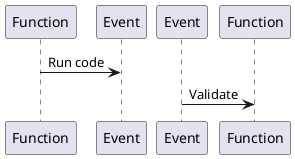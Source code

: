 @startuml basic

' !theme vibrant
' header 1.0 ver TODO
' footer Bridge %page%/%lastpage%

' title Issue

' actor Player1 as p1 #BlanchedAlmond

' box "GameServer" #Snow
' participant GameServer
' end box

participant Function as Foo
participant Event as Foo1
Foo -> Foo1 : Run code

participant Event as Foo2
participant Function as Foo3
Foo2 -> Foo3 : Validate

@enduml

